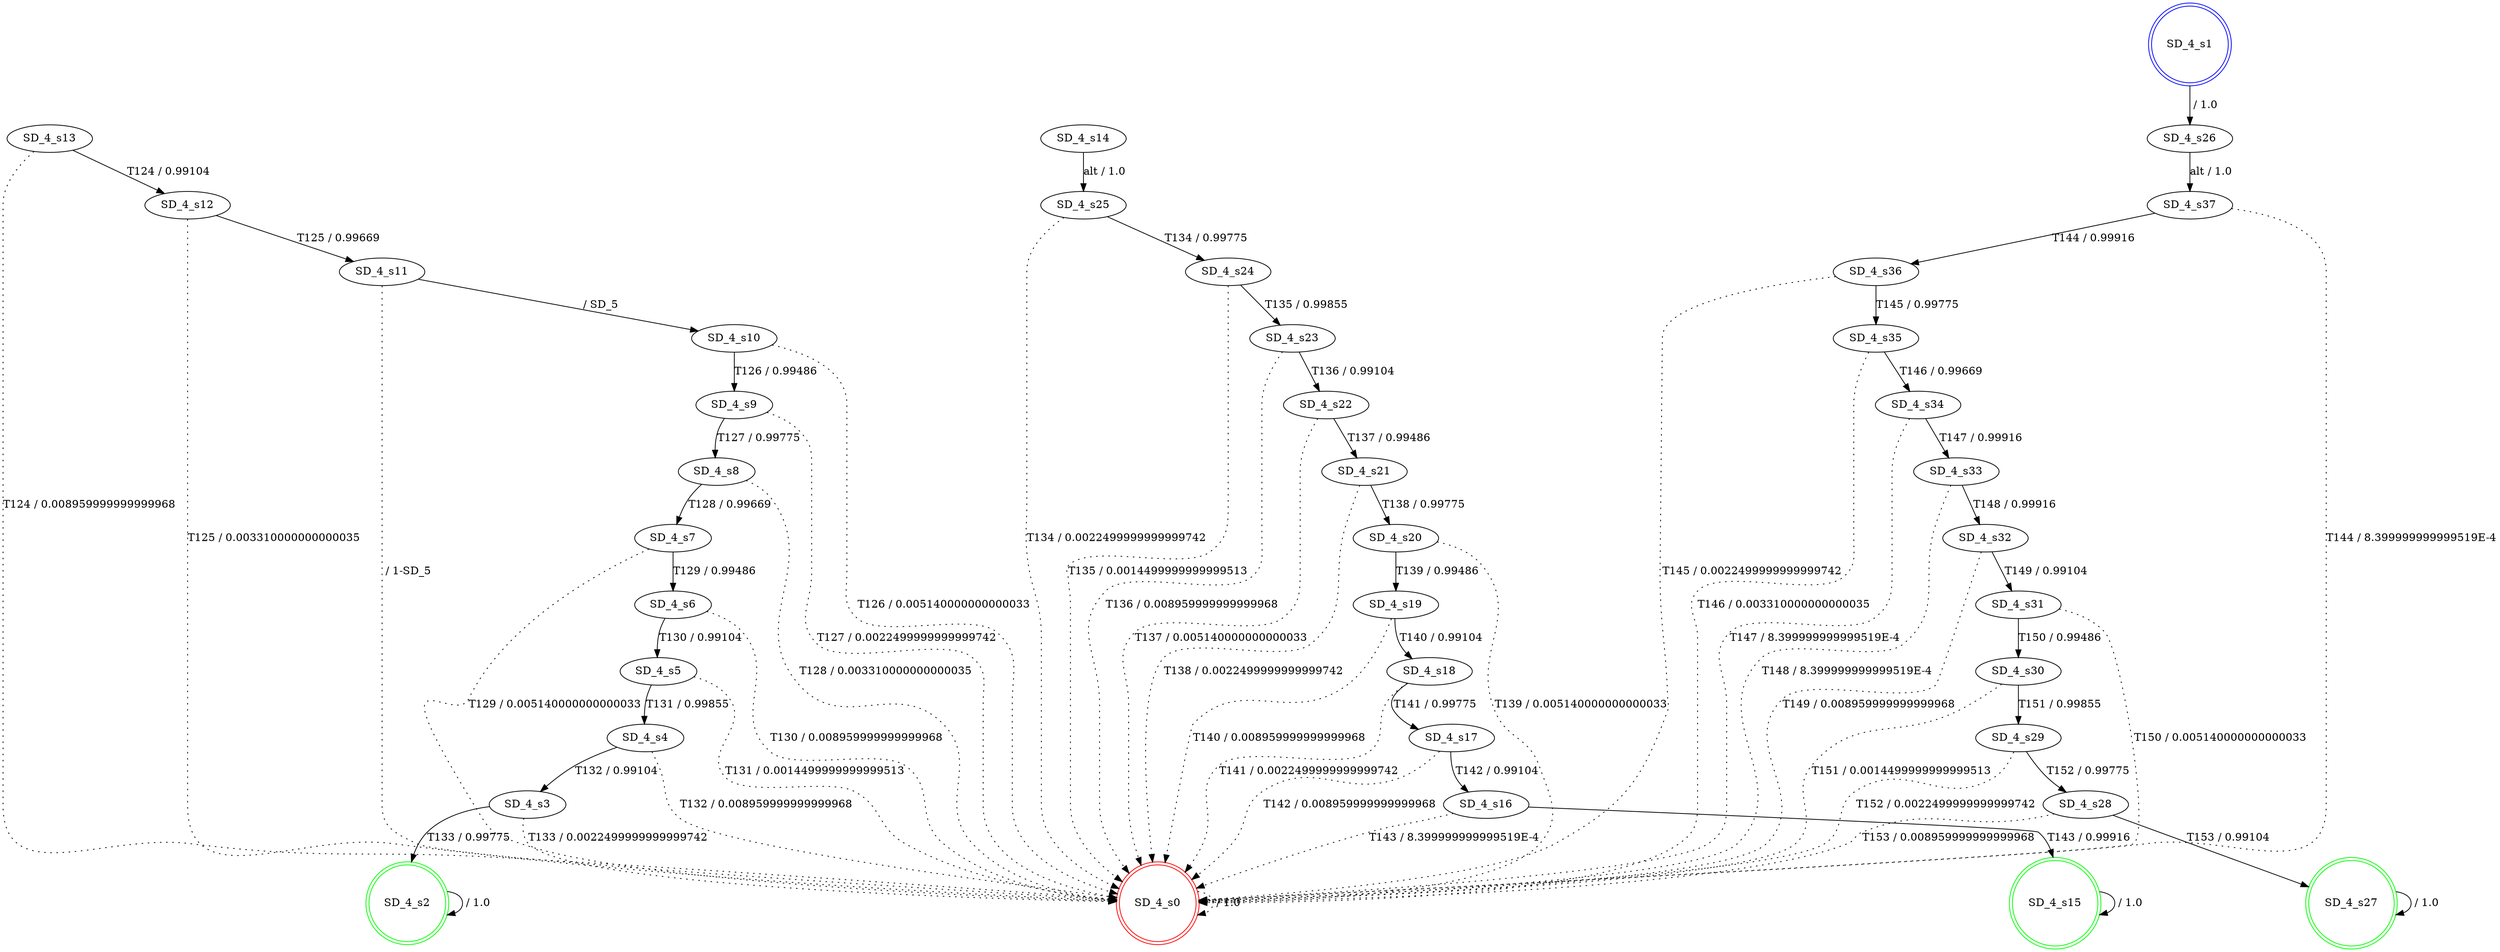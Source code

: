 digraph graphname {
SD_4_s0 [label="SD_4_s0",color=red,shape=doublecircle ];
SD_4_s1 [label="SD_4_s1",color=blue,shape=doublecircle ];
SD_4_s2 [label="SD_4_s2",color=green,shape=doublecircle ];
SD_4_s3 [label="SD_4_s3" ];
SD_4_s4 [label="SD_4_s4" ];
SD_4_s5 [label="SD_4_s5" ];
SD_4_s6 [label="SD_4_s6" ];
SD_4_s7 [label="SD_4_s7" ];
SD_4_s8 [label="SD_4_s8" ];
SD_4_s9 [label="SD_4_s9" ];
SD_4_s10 [label="SD_4_s10" ];
SD_4_s11 [label="SD_4_s11" ];
SD_4_s12 [label="SD_4_s12" ];
SD_4_s13 [label="SD_4_s13" ];
SD_4_s14 [label="SD_4_s14" ];
SD_4_s15 [label="SD_4_s15",color=green,shape=doublecircle ];
SD_4_s16 [label="SD_4_s16" ];
SD_4_s17 [label="SD_4_s17" ];
SD_4_s18 [label="SD_4_s18" ];
SD_4_s19 [label="SD_4_s19" ];
SD_4_s20 [label="SD_4_s20" ];
SD_4_s21 [label="SD_4_s21" ];
SD_4_s22 [label="SD_4_s22" ];
SD_4_s23 [label="SD_4_s23" ];
SD_4_s24 [label="SD_4_s24" ];
SD_4_s25 [label="SD_4_s25" ];
SD_4_s26 [label="SD_4_s26" ];
SD_4_s27 [label="SD_4_s27",color=green,shape=doublecircle ];
SD_4_s28 [label="SD_4_s28" ];
SD_4_s29 [label="SD_4_s29" ];
SD_4_s30 [label="SD_4_s30" ];
SD_4_s31 [label="SD_4_s31" ];
SD_4_s32 [label="SD_4_s32" ];
SD_4_s33 [label="SD_4_s33" ];
SD_4_s34 [label="SD_4_s34" ];
SD_4_s35 [label="SD_4_s35" ];
SD_4_s36 [label="SD_4_s36" ];
SD_4_s37 [label="SD_4_s37" ];
SD_4_s0 -> SD_4_s0 [label=" / 1.0", style=dotted];
SD_4_s1 -> SD_4_s26 [label=" / 1.0"];
SD_4_s2 -> SD_4_s2 [label=" / 1.0"];
SD_4_s3 -> SD_4_s2 [label="T133 / 0.99775"];
SD_4_s3 -> SD_4_s0 [label="T133 / 0.0022499999999999742", style=dotted];
SD_4_s4 -> SD_4_s3 [label="T132 / 0.99104"];
SD_4_s4 -> SD_4_s0 [label="T132 / 0.008959999999999968", style=dotted];
SD_4_s5 -> SD_4_s4 [label="T131 / 0.99855"];
SD_4_s5 -> SD_4_s0 [label="T131 / 0.0014499999999999513", style=dotted];
SD_4_s6 -> SD_4_s5 [label="T130 / 0.99104"];
SD_4_s6 -> SD_4_s0 [label="T130 / 0.008959999999999968", style=dotted];
SD_4_s7 -> SD_4_s6 [label="T129 / 0.99486"];
SD_4_s7 -> SD_4_s0 [label="T129 / 0.005140000000000033", style=dotted];
SD_4_s8 -> SD_4_s7 [label="T128 / 0.99669"];
SD_4_s8 -> SD_4_s0 [label="T128 / 0.003310000000000035", style=dotted];
SD_4_s9 -> SD_4_s8 [label="T127 / 0.99775"];
SD_4_s9 -> SD_4_s0 [label="T127 / 0.0022499999999999742", style=dotted];
SD_4_s10 -> SD_4_s9 [label="T126 / 0.99486"];
SD_4_s10 -> SD_4_s0 [label="T126 / 0.005140000000000033", style=dotted];
SD_4_s11 -> SD_4_s10 [label=" / SD_5"];
SD_4_s11 -> SD_4_s0 [label=" / 1-SD_5", style=dotted];
SD_4_s12 -> SD_4_s11 [label="T125 / 0.99669"];
SD_4_s12 -> SD_4_s0 [label="T125 / 0.003310000000000035", style=dotted];
SD_4_s13 -> SD_4_s12 [label="T124 / 0.99104"];
SD_4_s13 -> SD_4_s0 [label="T124 / 0.008959999999999968", style=dotted];
SD_4_s14 -> SD_4_s25 [label="alt / 1.0"];
SD_4_s15 -> SD_4_s15 [label=" / 1.0"];
SD_4_s16 -> SD_4_s15 [label="T143 / 0.99916"];
SD_4_s16 -> SD_4_s0 [label="T143 / 8.399999999999519E-4", style=dotted];
SD_4_s17 -> SD_4_s16 [label="T142 / 0.99104"];
SD_4_s17 -> SD_4_s0 [label="T142 / 0.008959999999999968", style=dotted];
SD_4_s18 -> SD_4_s17 [label="T141 / 0.99775"];
SD_4_s18 -> SD_4_s0 [label="T141 / 0.0022499999999999742", style=dotted];
SD_4_s19 -> SD_4_s18 [label="T140 / 0.99104"];
SD_4_s19 -> SD_4_s0 [label="T140 / 0.008959999999999968", style=dotted];
SD_4_s20 -> SD_4_s19 [label="T139 / 0.99486"];
SD_4_s20 -> SD_4_s0 [label="T139 / 0.005140000000000033", style=dotted];
SD_4_s21 -> SD_4_s20 [label="T138 / 0.99775"];
SD_4_s21 -> SD_4_s0 [label="T138 / 0.0022499999999999742", style=dotted];
SD_4_s22 -> SD_4_s21 [label="T137 / 0.99486"];
SD_4_s22 -> SD_4_s0 [label="T137 / 0.005140000000000033", style=dotted];
SD_4_s23 -> SD_4_s22 [label="T136 / 0.99104"];
SD_4_s23 -> SD_4_s0 [label="T136 / 0.008959999999999968", style=dotted];
SD_4_s24 -> SD_4_s23 [label="T135 / 0.99855"];
SD_4_s24 -> SD_4_s0 [label="T135 / 0.0014499999999999513", style=dotted];
SD_4_s25 -> SD_4_s24 [label="T134 / 0.99775"];
SD_4_s25 -> SD_4_s0 [label="T134 / 0.0022499999999999742", style=dotted];
SD_4_s26 -> SD_4_s37 [label="alt / 1.0"];
SD_4_s27 -> SD_4_s27 [label=" / 1.0"];
SD_4_s28 -> SD_4_s27 [label="T153 / 0.99104"];
SD_4_s28 -> SD_4_s0 [label="T153 / 0.008959999999999968", style=dotted];
SD_4_s29 -> SD_4_s28 [label="T152 / 0.99775"];
SD_4_s29 -> SD_4_s0 [label="T152 / 0.0022499999999999742", style=dotted];
SD_4_s30 -> SD_4_s29 [label="T151 / 0.99855"];
SD_4_s30 -> SD_4_s0 [label="T151 / 0.0014499999999999513", style=dotted];
SD_4_s31 -> SD_4_s30 [label="T150 / 0.99486"];
SD_4_s31 -> SD_4_s0 [label="T150 / 0.005140000000000033", style=dotted];
SD_4_s32 -> SD_4_s31 [label="T149 / 0.99104"];
SD_4_s32 -> SD_4_s0 [label="T149 / 0.008959999999999968", style=dotted];
SD_4_s33 -> SD_4_s32 [label="T148 / 0.99916"];
SD_4_s33 -> SD_4_s0 [label="T148 / 8.399999999999519E-4", style=dotted];
SD_4_s34 -> SD_4_s33 [label="T147 / 0.99916"];
SD_4_s34 -> SD_4_s0 [label="T147 / 8.399999999999519E-4", style=dotted];
SD_4_s35 -> SD_4_s34 [label="T146 / 0.99669"];
SD_4_s35 -> SD_4_s0 [label="T146 / 0.003310000000000035", style=dotted];
SD_4_s36 -> SD_4_s35 [label="T145 / 0.99775"];
SD_4_s36 -> SD_4_s0 [label="T145 / 0.0022499999999999742", style=dotted];
SD_4_s37 -> SD_4_s36 [label="T144 / 0.99916"];
SD_4_s37 -> SD_4_s0 [label="T144 / 8.399999999999519E-4", style=dotted];
}